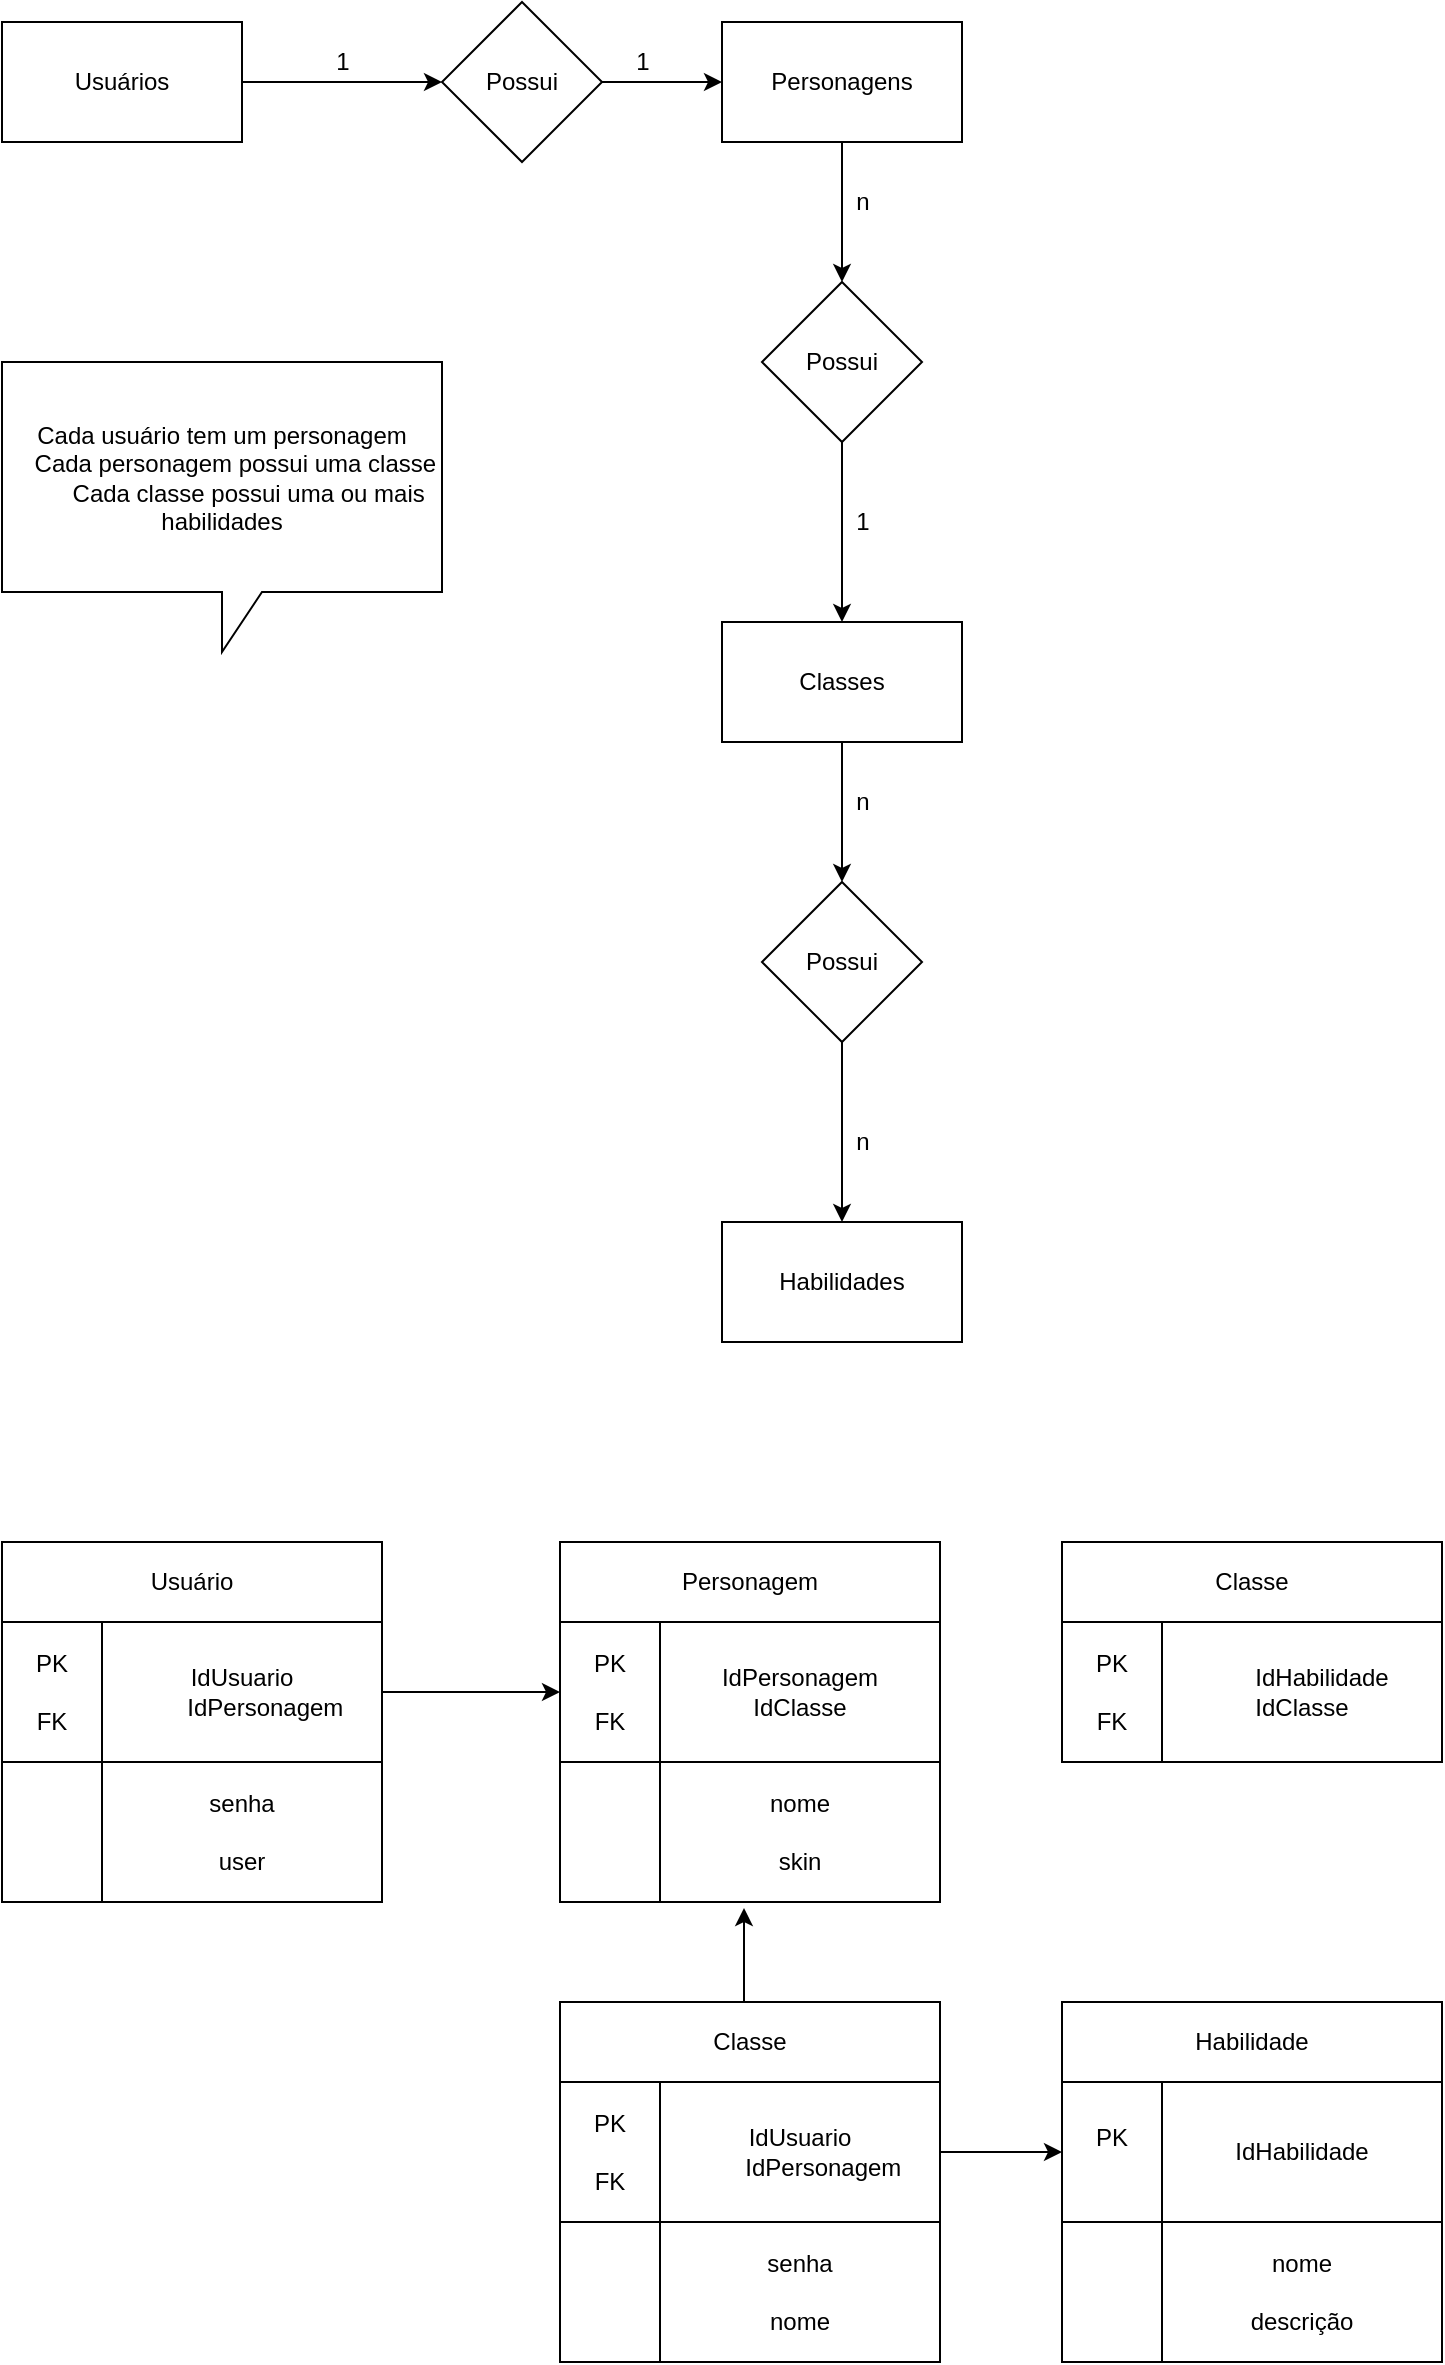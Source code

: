 <mxfile version="20.2.3" type="github">
  <diagram id="vJSPkNhjsURj3zs9xlN6" name="Página-1">
    <mxGraphModel dx="838" dy="767" grid="1" gridSize="10" guides="1" tooltips="1" connect="1" arrows="1" fold="1" page="1" pageScale="1" pageWidth="827" pageHeight="1169" math="0" shadow="0">
      <root>
        <mxCell id="0" />
        <mxCell id="1" parent="0" />
        <mxCell id="12CBqieVcwhoXsrb3jMb-3" value="" style="edgeStyle=orthogonalEdgeStyle;rounded=0;orthogonalLoop=1;jettySize=auto;html=1;" edge="1" parent="1" source="12CBqieVcwhoXsrb3jMb-1" target="12CBqieVcwhoXsrb3jMb-2">
          <mxGeometry relative="1" as="geometry" />
        </mxCell>
        <mxCell id="12CBqieVcwhoXsrb3jMb-1" value="Usuários" style="rounded=0;whiteSpace=wrap;html=1;" vertex="1" parent="1">
          <mxGeometry x="40" y="40" width="120" height="60" as="geometry" />
        </mxCell>
        <mxCell id="12CBqieVcwhoXsrb3jMb-5" value="" style="edgeStyle=orthogonalEdgeStyle;rounded=0;orthogonalLoop=1;jettySize=auto;html=1;" edge="1" parent="1" source="12CBqieVcwhoXsrb3jMb-2" target="12CBqieVcwhoXsrb3jMb-4">
          <mxGeometry relative="1" as="geometry" />
        </mxCell>
        <mxCell id="12CBqieVcwhoXsrb3jMb-2" value="Possui" style="rhombus;whiteSpace=wrap;html=1;rounded=0;" vertex="1" parent="1">
          <mxGeometry x="260" y="30" width="80" height="80" as="geometry" />
        </mxCell>
        <mxCell id="12CBqieVcwhoXsrb3jMb-7" value="" style="edgeStyle=orthogonalEdgeStyle;rounded=0;orthogonalLoop=1;jettySize=auto;html=1;" edge="1" parent="1" source="12CBqieVcwhoXsrb3jMb-4" target="12CBqieVcwhoXsrb3jMb-6">
          <mxGeometry relative="1" as="geometry" />
        </mxCell>
        <mxCell id="12CBqieVcwhoXsrb3jMb-4" value="Personagens" style="whiteSpace=wrap;html=1;rounded=0;" vertex="1" parent="1">
          <mxGeometry x="400" y="40" width="120" height="60" as="geometry" />
        </mxCell>
        <mxCell id="12CBqieVcwhoXsrb3jMb-9" value="" style="edgeStyle=orthogonalEdgeStyle;rounded=0;orthogonalLoop=1;jettySize=auto;html=1;" edge="1" parent="1" source="12CBqieVcwhoXsrb3jMb-6" target="12CBqieVcwhoXsrb3jMb-8">
          <mxGeometry relative="1" as="geometry" />
        </mxCell>
        <mxCell id="12CBqieVcwhoXsrb3jMb-6" value="Possui" style="rhombus;whiteSpace=wrap;html=1;rounded=0;" vertex="1" parent="1">
          <mxGeometry x="420" y="170" width="80" height="80" as="geometry" />
        </mxCell>
        <mxCell id="12CBqieVcwhoXsrb3jMb-11" value="" style="edgeStyle=orthogonalEdgeStyle;rounded=0;orthogonalLoop=1;jettySize=auto;html=1;" edge="1" parent="1" source="12CBqieVcwhoXsrb3jMb-8" target="12CBqieVcwhoXsrb3jMb-10">
          <mxGeometry relative="1" as="geometry" />
        </mxCell>
        <mxCell id="12CBqieVcwhoXsrb3jMb-8" value="Classes" style="whiteSpace=wrap;html=1;rounded=0;" vertex="1" parent="1">
          <mxGeometry x="400" y="340" width="120" height="60" as="geometry" />
        </mxCell>
        <mxCell id="12CBqieVcwhoXsrb3jMb-13" value="" style="edgeStyle=orthogonalEdgeStyle;rounded=0;orthogonalLoop=1;jettySize=auto;html=1;" edge="1" parent="1" source="12CBqieVcwhoXsrb3jMb-10" target="12CBqieVcwhoXsrb3jMb-12">
          <mxGeometry relative="1" as="geometry" />
        </mxCell>
        <mxCell id="12CBqieVcwhoXsrb3jMb-10" value="Possui" style="rhombus;whiteSpace=wrap;html=1;rounded=0;" vertex="1" parent="1">
          <mxGeometry x="420" y="470" width="80" height="80" as="geometry" />
        </mxCell>
        <mxCell id="12CBqieVcwhoXsrb3jMb-12" value="Habilidades" style="whiteSpace=wrap;html=1;rounded=0;" vertex="1" parent="1">
          <mxGeometry x="400" y="640" width="120" height="60" as="geometry" />
        </mxCell>
        <mxCell id="12CBqieVcwhoXsrb3jMb-14" value="1" style="text;html=1;align=center;verticalAlign=middle;resizable=0;points=[];autosize=1;strokeColor=none;fillColor=none;" vertex="1" parent="1">
          <mxGeometry x="195" y="45" width="30" height="30" as="geometry" />
        </mxCell>
        <mxCell id="12CBqieVcwhoXsrb3jMb-15" value="1" style="text;html=1;align=center;verticalAlign=middle;resizable=0;points=[];autosize=1;strokeColor=none;fillColor=none;" vertex="1" parent="1">
          <mxGeometry x="345" y="45" width="30" height="30" as="geometry" />
        </mxCell>
        <mxCell id="12CBqieVcwhoXsrb3jMb-16" value="n" style="text;html=1;align=center;verticalAlign=middle;resizable=0;points=[];autosize=1;strokeColor=none;fillColor=none;" vertex="1" parent="1">
          <mxGeometry x="455" y="115" width="30" height="30" as="geometry" />
        </mxCell>
        <mxCell id="12CBqieVcwhoXsrb3jMb-17" value="n" style="text;html=1;align=center;verticalAlign=middle;resizable=0;points=[];autosize=1;strokeColor=none;fillColor=none;" vertex="1" parent="1">
          <mxGeometry x="455" y="585" width="30" height="30" as="geometry" />
        </mxCell>
        <mxCell id="12CBqieVcwhoXsrb3jMb-18" value="1" style="text;html=1;align=center;verticalAlign=middle;resizable=0;points=[];autosize=1;strokeColor=none;fillColor=none;" vertex="1" parent="1">
          <mxGeometry x="455" y="275" width="30" height="30" as="geometry" />
        </mxCell>
        <mxCell id="12CBqieVcwhoXsrb3jMb-19" value="n" style="text;html=1;align=center;verticalAlign=middle;resizable=0;points=[];autosize=1;strokeColor=none;fillColor=none;" vertex="1" parent="1">
          <mxGeometry x="455" y="415" width="30" height="30" as="geometry" />
        </mxCell>
        <mxCell id="12CBqieVcwhoXsrb3jMb-24" value="&lt;span style=&quot;&quot;&gt;Cada usuário tem um personagem&lt;br&gt;&lt;/span&gt;&lt;span style=&quot;&quot;&gt;&amp;nbsp; &amp;nbsp; Cada personagem possui uma classe&lt;br&gt;&lt;/span&gt;&lt;span style=&quot;&quot;&gt;&amp;nbsp; &amp;nbsp; &amp;nbsp; &amp;nbsp; Cada classe possui uma ou mais habilidades&lt;/span&gt;&lt;span style=&quot;&quot;&gt;&lt;br&gt;&lt;/span&gt;" style="shape=callout;whiteSpace=wrap;html=1;perimeter=calloutPerimeter;" vertex="1" parent="1">
          <mxGeometry x="40" y="210" width="220" height="145" as="geometry" />
        </mxCell>
        <mxCell id="12CBqieVcwhoXsrb3jMb-105" value="Usuário" style="rounded=0;whiteSpace=wrap;html=1;" vertex="1" parent="1">
          <mxGeometry x="40" y="800" width="190" height="40" as="geometry" />
        </mxCell>
        <mxCell id="12CBqieVcwhoXsrb3jMb-106" value="PK&lt;br&gt;&lt;br&gt;FK" style="rounded=0;whiteSpace=wrap;html=1;" vertex="1" parent="1">
          <mxGeometry x="40" y="840" width="50" height="70" as="geometry" />
        </mxCell>
        <mxCell id="12CBqieVcwhoXsrb3jMb-115" value="" style="edgeStyle=orthogonalEdgeStyle;rounded=0;orthogonalLoop=1;jettySize=auto;html=1;entryX=0;entryY=0.5;entryDx=0;entryDy=0;" edge="1" parent="1" source="12CBqieVcwhoXsrb3jMb-107" target="12CBqieVcwhoXsrb3jMb-111">
          <mxGeometry relative="1" as="geometry" />
        </mxCell>
        <mxCell id="12CBqieVcwhoXsrb3jMb-107" value="IdUsuario&lt;br&gt;&amp;nbsp; &amp;nbsp; &amp;nbsp; &amp;nbsp;IdPersonagem" style="rounded=0;whiteSpace=wrap;html=1;" vertex="1" parent="1">
          <mxGeometry x="90" y="840" width="140" height="70" as="geometry" />
        </mxCell>
        <mxCell id="12CBqieVcwhoXsrb3jMb-108" value="" style="rounded=0;whiteSpace=wrap;html=1;" vertex="1" parent="1">
          <mxGeometry x="40" y="910" width="50" height="70" as="geometry" />
        </mxCell>
        <mxCell id="12CBqieVcwhoXsrb3jMb-109" value="senha&lt;br&gt;&lt;br&gt;user" style="rounded=0;whiteSpace=wrap;html=1;" vertex="1" parent="1">
          <mxGeometry x="90" y="910" width="140" height="70" as="geometry" />
        </mxCell>
        <mxCell id="12CBqieVcwhoXsrb3jMb-110" value="Personagem" style="rounded=0;whiteSpace=wrap;html=1;" vertex="1" parent="1">
          <mxGeometry x="319" y="800" width="190" height="40" as="geometry" />
        </mxCell>
        <mxCell id="12CBqieVcwhoXsrb3jMb-111" value="PK&lt;br&gt;&lt;br&gt;FK" style="rounded=0;whiteSpace=wrap;html=1;" vertex="1" parent="1">
          <mxGeometry x="319" y="840" width="50" height="70" as="geometry" />
        </mxCell>
        <mxCell id="12CBqieVcwhoXsrb3jMb-112" value="IdPersonagem&lt;br&gt;IdClasse" style="rounded=0;whiteSpace=wrap;html=1;" vertex="1" parent="1">
          <mxGeometry x="369" y="840" width="140" height="70" as="geometry" />
        </mxCell>
        <mxCell id="12CBqieVcwhoXsrb3jMb-113" value="" style="rounded=0;whiteSpace=wrap;html=1;" vertex="1" parent="1">
          <mxGeometry x="319" y="910" width="50" height="70" as="geometry" />
        </mxCell>
        <mxCell id="12CBqieVcwhoXsrb3jMb-114" value="nome&lt;br&gt;&lt;br&gt;skin" style="rounded=0;whiteSpace=wrap;html=1;" vertex="1" parent="1">
          <mxGeometry x="369" y="910" width="140" height="70" as="geometry" />
        </mxCell>
        <mxCell id="12CBqieVcwhoXsrb3jMb-121" value="" style="edgeStyle=orthogonalEdgeStyle;rounded=0;orthogonalLoop=1;jettySize=auto;html=1;entryX=0.3;entryY=1.043;entryDx=0;entryDy=0;entryPerimeter=0;" edge="1" parent="1" source="12CBqieVcwhoXsrb3jMb-116" target="12CBqieVcwhoXsrb3jMb-114">
          <mxGeometry relative="1" as="geometry">
            <Array as="points">
              <mxPoint x="411" y="1020" />
              <mxPoint x="411" y="1020" />
            </Array>
          </mxGeometry>
        </mxCell>
        <mxCell id="12CBqieVcwhoXsrb3jMb-116" value="Classe" style="rounded=0;whiteSpace=wrap;html=1;" vertex="1" parent="1">
          <mxGeometry x="319" y="1030" width="190" height="40" as="geometry" />
        </mxCell>
        <mxCell id="12CBqieVcwhoXsrb3jMb-117" value="PK&lt;br&gt;&lt;br&gt;FK" style="rounded=0;whiteSpace=wrap;html=1;" vertex="1" parent="1">
          <mxGeometry x="319" y="1070" width="50" height="70" as="geometry" />
        </mxCell>
        <mxCell id="12CBqieVcwhoXsrb3jMb-127" value="" style="edgeStyle=orthogonalEdgeStyle;rounded=0;orthogonalLoop=1;jettySize=auto;html=1;entryX=0;entryY=0.5;entryDx=0;entryDy=0;" edge="1" parent="1" source="12CBqieVcwhoXsrb3jMb-118" target="12CBqieVcwhoXsrb3jMb-123">
          <mxGeometry relative="1" as="geometry" />
        </mxCell>
        <mxCell id="12CBqieVcwhoXsrb3jMb-118" value="IdUsuario&lt;br&gt;&amp;nbsp; &amp;nbsp; &amp;nbsp; &amp;nbsp;IdPersonagem" style="rounded=0;whiteSpace=wrap;html=1;" vertex="1" parent="1">
          <mxGeometry x="369" y="1070" width="140" height="70" as="geometry" />
        </mxCell>
        <mxCell id="12CBqieVcwhoXsrb3jMb-119" value="" style="rounded=0;whiteSpace=wrap;html=1;" vertex="1" parent="1">
          <mxGeometry x="319" y="1140" width="50" height="70" as="geometry" />
        </mxCell>
        <mxCell id="12CBqieVcwhoXsrb3jMb-120" value="senha&lt;br&gt;&lt;br&gt;nome" style="rounded=0;whiteSpace=wrap;html=1;" vertex="1" parent="1">
          <mxGeometry x="369" y="1140" width="140" height="70" as="geometry" />
        </mxCell>
        <mxCell id="12CBqieVcwhoXsrb3jMb-122" value="Habilidade" style="rounded=0;whiteSpace=wrap;html=1;" vertex="1" parent="1">
          <mxGeometry x="570" y="1030" width="190" height="40" as="geometry" />
        </mxCell>
        <mxCell id="12CBqieVcwhoXsrb3jMb-123" value="PK&lt;br&gt;&lt;br&gt;" style="rounded=0;whiteSpace=wrap;html=1;" vertex="1" parent="1">
          <mxGeometry x="570" y="1070" width="50" height="70" as="geometry" />
        </mxCell>
        <mxCell id="12CBqieVcwhoXsrb3jMb-124" value="IdHabilidade" style="rounded=0;whiteSpace=wrap;html=1;" vertex="1" parent="1">
          <mxGeometry x="620" y="1070" width="140" height="70" as="geometry" />
        </mxCell>
        <mxCell id="12CBqieVcwhoXsrb3jMb-125" value="" style="rounded=0;whiteSpace=wrap;html=1;" vertex="1" parent="1">
          <mxGeometry x="570" y="1140" width="50" height="70" as="geometry" />
        </mxCell>
        <mxCell id="12CBqieVcwhoXsrb3jMb-126" value="nome&lt;br&gt;&lt;br&gt;descrição" style="rounded=0;whiteSpace=wrap;html=1;" vertex="1" parent="1">
          <mxGeometry x="620" y="1140" width="140" height="70" as="geometry" />
        </mxCell>
        <mxCell id="12CBqieVcwhoXsrb3jMb-128" value="Classe" style="rounded=0;whiteSpace=wrap;html=1;" vertex="1" parent="1">
          <mxGeometry x="570" y="800" width="190" height="40" as="geometry" />
        </mxCell>
        <mxCell id="12CBqieVcwhoXsrb3jMb-129" value="PK&lt;br&gt;&lt;br&gt;FK" style="rounded=0;whiteSpace=wrap;html=1;" vertex="1" parent="1">
          <mxGeometry x="570" y="840" width="50" height="70" as="geometry" />
        </mxCell>
        <mxCell id="12CBqieVcwhoXsrb3jMb-130" value="&amp;nbsp; &amp;nbsp; &amp;nbsp; IdHabilidade&lt;br&gt;IdClasse" style="rounded=0;whiteSpace=wrap;html=1;" vertex="1" parent="1">
          <mxGeometry x="620" y="840" width="140" height="70" as="geometry" />
        </mxCell>
      </root>
    </mxGraphModel>
  </diagram>
</mxfile>
